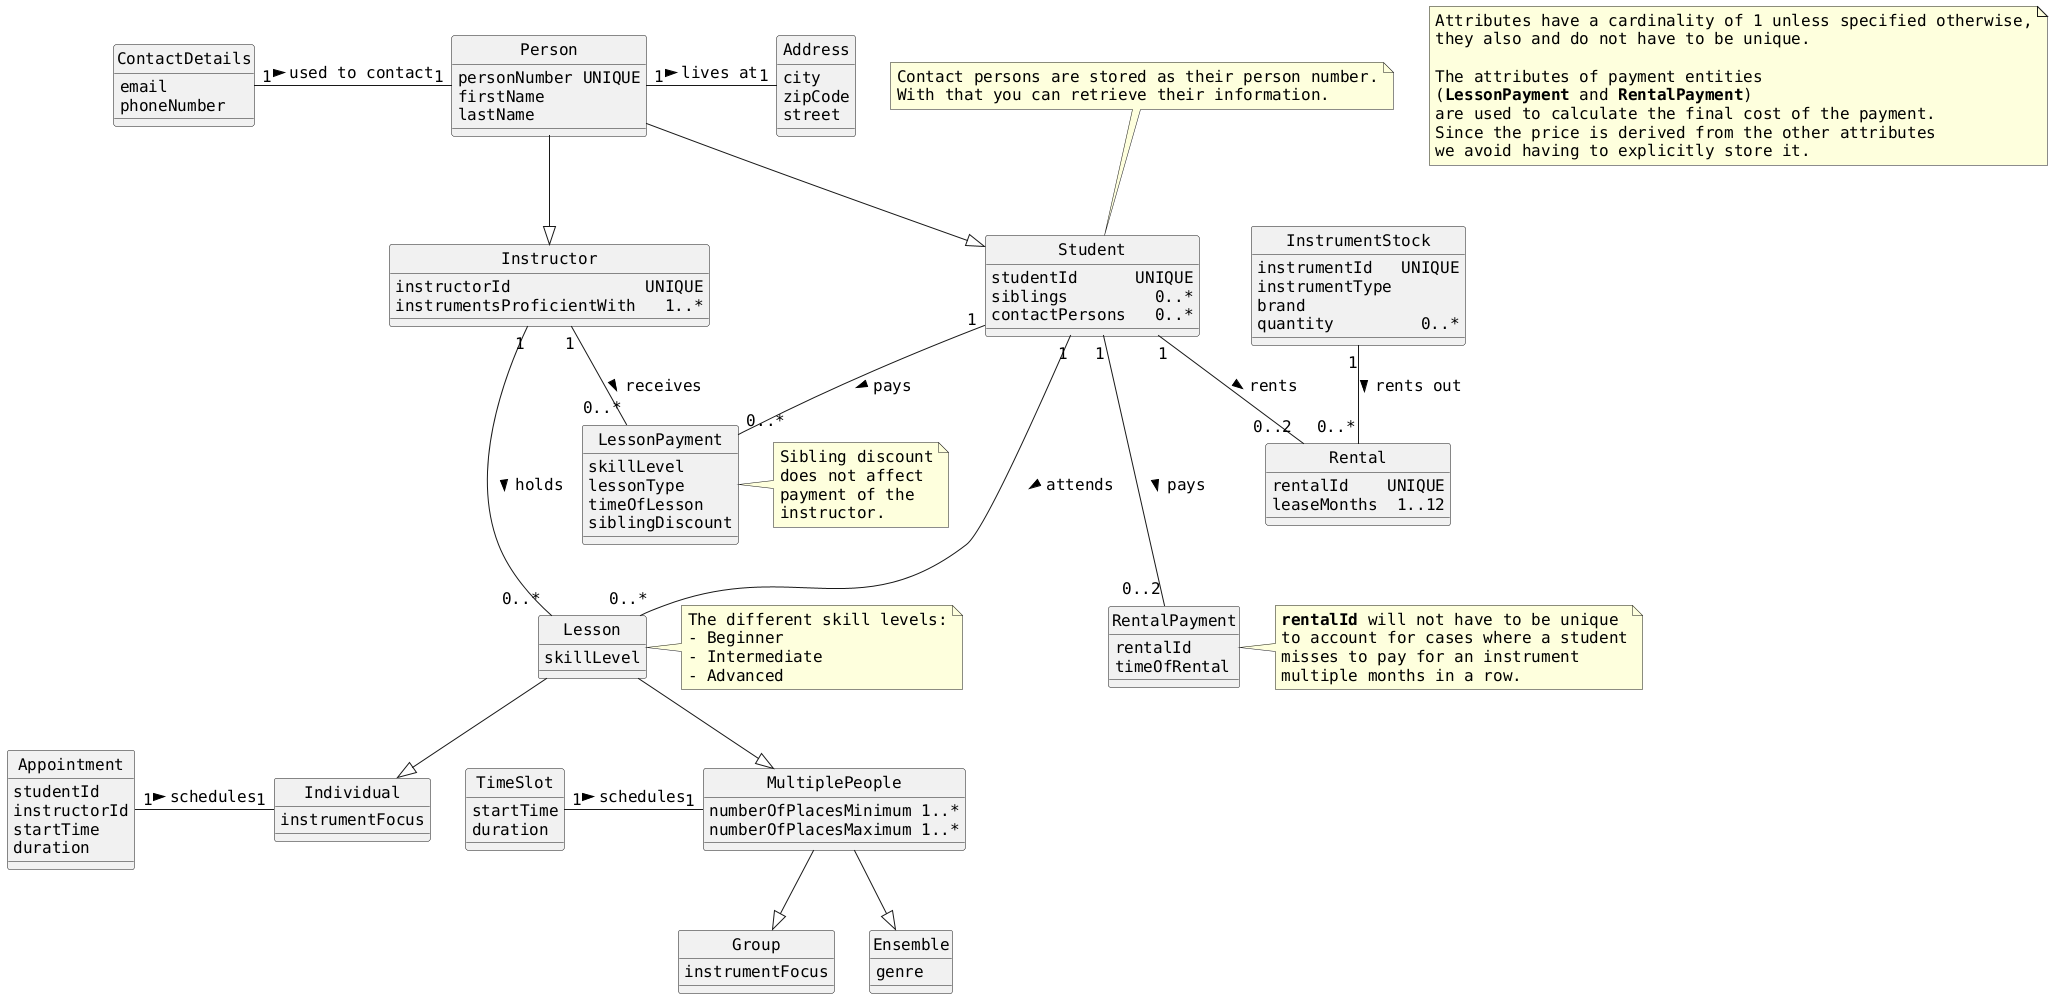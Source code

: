 @startuml main

'
' SETTINGS
'

hide circle

skinparam DefaultFontName  Monospaced
skinparam DefaultFontSize  16
skinparam DefaultFontStyle plain

'
' ENTITIES
'

entity "Lesson" as lesson
{
	skillLevel
}

entity "LessonPayment" as lessonPayment
{
	skillLevel
	lessonType
	timeOfLesson
	siblingDiscount
}

entity "Individual" as lessonIndividual
{
	instrumentFocus
}

entity "MultiplePeople" as lessonMultiplePeople
{
	numberOfPlacesMinimum 1..*
	numberOfPlacesMaximum 1..*
}

entity "Group" as lessonGroup
{
	instrumentFocus
}

entity "Ensemble" as lessonEnsemble
{
	genre
}

entity "Appointment" as appointment
{
	studentId
	instructorId
	startTime
	duration
}

entity "TimeSlot" as timeSlot
{
	startTime
	duration
}

entity "Person" as person
{
	personNumber UNIQUE
	firstName
	lastName
}

entity "Address" as address
{
	city
	zipCode
	street
}

entity "ContactDetails" as contact
{
	email
	phoneNumber
}

entity "Student" as student
{
	studentId      UNIQUE
	siblings         0..*
	contactPersons   0..*
}

entity "Instructor" as instructor
{
	instructorId              UNIQUE
	instrumentsProficientWith   1..*
}

entity "InstrumentStock" as instrumentStock
{
	instrumentId   UNIQUE
	instrumentType
	brand
	quantity         0..*
}

entity "Rental" as rental
{
	rentalId    UNIQUE
	leaseMonths  1..12
}

entity "RentalPayment" as rentalPayment
{
	rentalId
	timeOfRental
}

'
' RELATIONS
'

lesson --|> lessonIndividual

lesson --|> lessonMultiplePeople

lessonMultiplePeople --|> lessonGroup

lessonMultiplePeople --|> lessonEnsemble

person --|> student

person --|> instructor

person "1" - "1" address : lives at >

contact "1" - "1" person : used to contact >

student "1" --- "0..*" lesson : attends >

student "1" -- "0..2" rental : rents >

student "1" -- "0..*" lessonPayment : pays >

student "1" --- "0..2" rentalPayment : pays >

instructor "1" -- "0..*" lessonPayment : receives >

instructor "1" --- "0..*" lesson : holds >

instrumentStock "1" -- "0..*" rental : rents out >

appointment "1" - "1" lessonIndividual : schedules >

timeSlot "1" - "1" lessonMultiplePeople : schedules >

'
' NOTES
'

note as N1
	Attributes have a cardinality of 1 unless specified otherwise,
	they also and do not have to be unique.

	The attributes of payment entities
	(**LessonPayment** and **RentalPayment**)
	are used to calculate the final cost of the payment.
	Since the price is derived from the other attributes
	we avoid having to explicitly store it.
end note

note right of lesson
	The different skill levels:
	- Beginner
	- Intermediate
	- Advanced
end note

note right of lessonPayment
	Sibling discount
	does not affect
	payment of the
	instructor.
end note

note right of rentalPayment
	**rentalId** will not have to be unique
	to account for cases where a student
	misses to pay for an instrument
	multiple months in a row.
end note

note top of student
	Contact persons are stored as their person number.
	With that you can retrieve their information.
end note

@enduml
